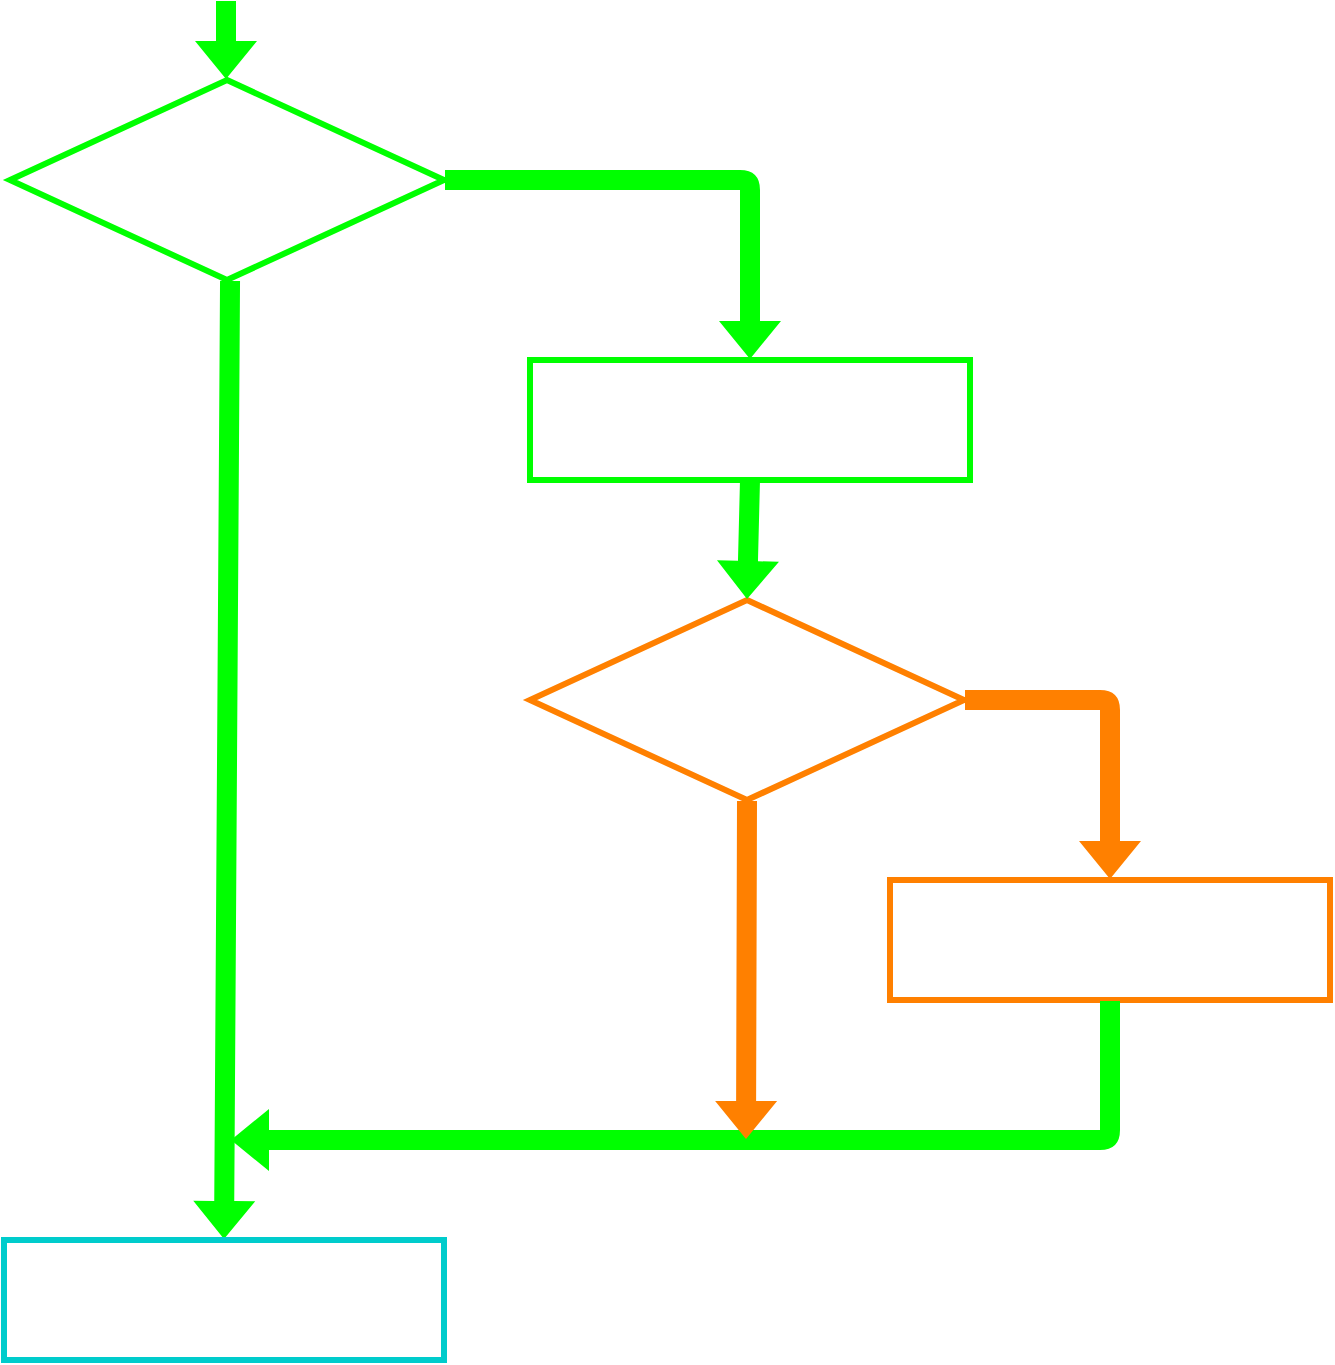 <mxfile>
    <diagram id="iNNgSTABh2piS-JZbBgS" name="Page-1">
        <mxGraphModel dx="1074" dy="1684" grid="1" gridSize="10" guides="1" tooltips="1" connect="1" arrows="1" fold="1" page="1" pageScale="1" pageWidth="850" pageHeight="1100" math="0" shadow="0">
            <root>
                <mxCell id="0"/>
                <mxCell id="1" parent="0"/>
                <mxCell id="E9FbgwzLRnBevjS57QS3-161" value="" style="rounded=0;whiteSpace=wrap;html=1;fillColor=none;strokeWidth=3;strokeColor=#FF8000;" vertex="1" parent="1">
                    <mxGeometry x="510" y="430" width="220" height="60" as="geometry"/>
                </mxCell>
                <mxCell id="109" value="" style="rhombus;whiteSpace=wrap;html=1;strokeColor=#00FF00;strokeWidth=3;fillColor=none;" parent="1" vertex="1">
                    <mxGeometry x="70" y="30" width="217" height="100" as="geometry"/>
                </mxCell>
                <mxCell id="120" value="" style="shape=flexArrow;endArrow=classic;html=1;strokeWidth=1;fillColor=#00FF00;strokeColor=none;exitX=0.507;exitY=1;exitDx=0;exitDy=0;exitPerimeter=0;entryX=0.5;entryY=0;entryDx=0;entryDy=0;" parent="1" source="109" target="139" edge="1">
                    <mxGeometry width="50" height="50" relative="1" as="geometry">
                        <mxPoint x="330" y="140" as="sourcePoint"/>
                        <mxPoint x="180" y="480" as="targetPoint"/>
                    </mxGeometry>
                </mxCell>
                <mxCell id="134" value="No" style="text;html=1;align=center;verticalAlign=middle;resizable=0;points=[];autosize=1;strokeColor=none;fillColor=none;fontFamily=Times New Roman;fontSize=30;fontColor=#FFFFFF;" parent="1" vertex="1">
                    <mxGeometry x="375" y="440" width="50" height="40" as="geometry"/>
                </mxCell>
                <mxCell id="137" value="" style="rounded=0;whiteSpace=wrap;html=1;fillColor=none;strokeWidth=3;strokeColor=#00FF00;" vertex="1" parent="1">
                    <mxGeometry x="330" y="170" width="220" height="60" as="geometry"/>
                </mxCell>
                <mxCell id="139" value="" style="rounded=0;whiteSpace=wrap;html=1;fillColor=none;strokeWidth=3;strokeColor=#00CCCC;" vertex="1" parent="1">
                    <mxGeometry x="67" y="610" width="220" height="60" as="geometry"/>
                </mxCell>
                <mxCell id="143" value="" style="shape=flexArrow;endArrow=classic;html=1;strokeWidth=1;fillColor=#00FF00;strokeColor=none;exitX=1;exitY=0.5;exitDx=0;exitDy=0;entryX=0.5;entryY=0;entryDx=0;entryDy=0;" edge="1" parent="1" source="109" target="137">
                    <mxGeometry width="50" height="50" relative="1" as="geometry">
                        <mxPoint x="471.519" y="80" as="sourcePoint"/>
                        <mxPoint x="287" y="210" as="targetPoint"/>
                        <Array as="points">
                            <mxPoint x="440" y="80"/>
                        </Array>
                    </mxGeometry>
                </mxCell>
                <mxCell id="153" value="Yes" style="text;html=1;align=center;verticalAlign=middle;resizable=0;points=[];autosize=1;strokeColor=none;fillColor=none;fontFamily=Times New Roman;fontSize=30;fontColor=#FFFFFF;" vertex="1" parent="1">
                    <mxGeometry x="330" y="35" width="60" height="40" as="geometry"/>
                </mxCell>
                <mxCell id="156" value="&lt;font style=&quot;font-size: 20px&quot;&gt;print('Less than 100')&lt;/font&gt;" style="text;html=1;align=center;verticalAlign=middle;resizable=0;points=[];autosize=1;strokeColor=none;fillColor=none;fontFamily=Times New Roman;fontSize=30;fontColor=#FFFFFF;" vertex="1" parent="1">
                    <mxGeometry x="525" y="436" width="180" height="40" as="geometry"/>
                </mxCell>
                <mxCell id="159" value="" style="shape=flexArrow;endArrow=classic;html=1;strokeWidth=1;fillColor=#00FF00;strokeColor=none;" edge="1" parent="1">
                    <mxGeometry width="50" height="50" relative="1" as="geometry">
                        <mxPoint x="178" y="-10" as="sourcePoint"/>
                        <mxPoint x="178" y="30" as="targetPoint"/>
                    </mxGeometry>
                </mxCell>
                <mxCell id="E9FbgwzLRnBevjS57QS3-160" value="" style="rhombus;whiteSpace=wrap;html=1;strokeColor=#FF8000;strokeWidth=3;fillColor=none;" vertex="1" parent="1">
                    <mxGeometry x="330" y="290" width="217" height="100" as="geometry"/>
                </mxCell>
                <mxCell id="E9FbgwzLRnBevjS57QS3-164" value="" style="shape=flexArrow;endArrow=classic;html=1;strokeWidth=1;fillColor=#00FF00;strokeColor=none;entryX=0.5;entryY=0;entryDx=0;entryDy=0;exitX=0.5;exitY=1;exitDx=0;exitDy=0;" edge="1" parent="1" source="137" target="E9FbgwzLRnBevjS57QS3-160">
                    <mxGeometry width="50" height="50" relative="1" as="geometry">
                        <mxPoint x="420" y="240" as="sourcePoint"/>
                        <mxPoint x="400" y="310" as="targetPoint"/>
                    </mxGeometry>
                </mxCell>
                <mxCell id="E9FbgwzLRnBevjS57QS3-165" value="" style="shape=flexArrow;endArrow=classic;html=1;strokeWidth=1;fillColor=#FF8000;strokeColor=none;entryX=0.5;entryY=0;entryDx=0;entryDy=0;exitX=1;exitY=0.5;exitDx=0;exitDy=0;" edge="1" parent="1" source="E9FbgwzLRnBevjS57QS3-160" target="E9FbgwzLRnBevjS57QS3-161">
                    <mxGeometry width="50" height="50" relative="1" as="geometry">
                        <mxPoint x="631.5" y="350" as="sourcePoint"/>
                        <mxPoint x="630" y="410" as="targetPoint"/>
                        <Array as="points">
                            <mxPoint x="620" y="340"/>
                        </Array>
                    </mxGeometry>
                </mxCell>
                <mxCell id="E9FbgwzLRnBevjS57QS3-166" value="" style="shape=flexArrow;endArrow=classic;html=1;strokeWidth=1;fillColor=#00FF00;strokeColor=none;exitX=0.5;exitY=1;exitDx=0;exitDy=0;" edge="1" parent="1" source="E9FbgwzLRnBevjS57QS3-161">
                    <mxGeometry width="50" height="50" relative="1" as="geometry">
                        <mxPoint x="615.75" y="520" as="sourcePoint"/>
                        <mxPoint x="180" y="560" as="targetPoint"/>
                        <Array as="points">
                            <mxPoint x="620" y="560"/>
                        </Array>
                    </mxGeometry>
                </mxCell>
                <mxCell id="E9FbgwzLRnBevjS57QS3-167" value="" style="shape=flexArrow;endArrow=classic;html=1;strokeWidth=1;fillColor=#FF8000;strokeColor=none;exitX=0.5;exitY=1;exitDx=0;exitDy=0;" edge="1" parent="1" source="E9FbgwzLRnBevjS57QS3-160">
                    <mxGeometry width="50" height="50" relative="1" as="geometry">
                        <mxPoint x="438" y="400" as="sourcePoint"/>
                        <mxPoint x="438" y="560" as="targetPoint"/>
                    </mxGeometry>
                </mxCell>
                <mxCell id="E9FbgwzLRnBevjS57QS3-169" value="&lt;font style=&quot;font-size: 20px&quot;&gt;print('More than one')&lt;/font&gt;" style="text;html=1;align=center;verticalAlign=middle;resizable=0;points=[];autosize=1;strokeColor=none;fillColor=none;fontFamily=Times New Roman;fontSize=30;fontColor=#FFFFFF;" vertex="1" parent="1">
                    <mxGeometry x="343.5" y="176" width="190" height="40" as="geometry"/>
                </mxCell>
                <mxCell id="E9FbgwzLRnBevjS57QS3-171" value="x &amp;gt; 1" style="text;html=1;align=center;verticalAlign=middle;resizable=0;points=[];autosize=1;strokeColor=none;fillColor=none;fontFamily=Times New Roman;fontSize=30;fontColor=#FFFFFF;" vertex="1" parent="1">
                    <mxGeometry x="138.5" y="60" width="80" height="40" as="geometry"/>
                </mxCell>
                <mxCell id="E9FbgwzLRnBevjS57QS3-172" value="Yes" style="text;html=1;align=center;verticalAlign=middle;resizable=0;points=[];autosize=1;strokeColor=none;fillColor=none;fontFamily=Times New Roman;fontSize=30;fontColor=#FFFFFF;" vertex="1" parent="1">
                    <mxGeometry x="557" y="292" width="60" height="40" as="geometry"/>
                </mxCell>
                <mxCell id="E9FbgwzLRnBevjS57QS3-175" value="No" style="text;html=1;align=center;verticalAlign=middle;resizable=0;points=[];autosize=1;strokeColor=none;fillColor=none;fontFamily=Times New Roman;fontSize=30;fontColor=#FFFFFF;" vertex="1" parent="1">
                    <mxGeometry x="120" y="270" width="50" height="40" as="geometry"/>
                </mxCell>
                <mxCell id="E9FbgwzLRnBevjS57QS3-176" value="&lt;font style=&quot;font-size: 20px&quot;&gt;print('Done')&lt;/font&gt;" style="text;html=1;align=center;verticalAlign=middle;resizable=0;points=[];autosize=1;strokeColor=none;fillColor=none;fontFamily=Times New Roman;fontSize=30;fontColor=#FFFFFF;" vertex="1" parent="1">
                    <mxGeometry x="118.5" y="620" width="120" height="40" as="geometry"/>
                </mxCell>
                <mxCell id="E9FbgwzLRnBevjS57QS3-178" value="x &amp;lt; 100" style="text;html=1;align=center;verticalAlign=middle;resizable=0;points=[];autosize=1;strokeColor=none;fillColor=none;fontFamily=Times New Roman;fontSize=30;fontColor=#FFFFFF;" vertex="1" parent="1">
                    <mxGeometry x="385" y="320" width="110" height="40" as="geometry"/>
                </mxCell>
            </root>
        </mxGraphModel>
    </diagram>
    <diagram id="8eoNyKoshfkxCORfIgp1" name="Page-2">
        <mxGraphModel dx="1074" dy="584" grid="1" gridSize="10" guides="1" tooltips="1" connect="1" arrows="1" fold="1" page="1" pageScale="1" pageWidth="850" pageHeight="1100" math="0" shadow="0">
            <root>
                <mxCell id="oQTdw22g0Nd3_3nNIVTz-0"/>
                <mxCell id="oQTdw22g0Nd3_3nNIVTz-1" parent="oQTdw22g0Nd3_3nNIVTz-0"/>
            </root>
        </mxGraphModel>
    </diagram>
    <diagram name="Page-1" id="Ymb4i0l-SBeKaf_CUZ6C">
        <mxGraphModel dx="1074" dy="584" grid="1" gridSize="10" guides="1" tooltips="1" connect="1" arrows="1" fold="1" page="1" pageScale="1" pageWidth="850" pageHeight="1100" math="0" shadow="0">
            <root>
                <mxCell id="0"/>
                <mxCell id="1" parent="0"/>
                <mxCell id="109" value="" style="rhombus;whiteSpace=wrap;html=1;strokeColor=#00CCCC;strokeWidth=3;fillColor=none;" parent="1" vertex="1">
                    <mxGeometry x="317" y="190" width="217" height="100" as="geometry"/>
                </mxCell>
                <mxCell id="110" value="" style="rounded=0;whiteSpace=wrap;html=1;fillColor=none;strokeWidth=3;strokeColor=#00CCCC;" parent="1" vertex="1">
                    <mxGeometry x="528" y="330" width="220" height="60" as="geometry"/>
                </mxCell>
                <mxCell id="113" value="" style="rounded=0;whiteSpace=wrap;html=1;fillColor=none;strokeWidth=3;strokeColor=#00CCCC;" parent="1" vertex="1">
                    <mxGeometry x="315" y="530" width="220" height="60" as="geometry"/>
                </mxCell>
                <mxCell id="118" value="" style="shape=flexArrow;endArrow=classic;html=1;strokeWidth=1;fillColor=#00CCCC;exitX=1;exitY=0.5;exitDx=0;exitDy=0;entryX=0.5;entryY=0;entryDx=0;entryDy=0;strokeColor=none;" parent="1" source="109" target="110" edge="1">
                    <mxGeometry width="50" height="50" relative="1" as="geometry">
                        <mxPoint x="550" y="240" as="sourcePoint"/>
                        <mxPoint x="600" y="190" as="targetPoint"/>
                        <Array as="points">
                            <mxPoint x="638" y="240"/>
                        </Array>
                    </mxGeometry>
                </mxCell>
                <mxCell id="119" value="" style="shape=flexArrow;endArrow=classic;html=1;strokeWidth=1;fillColor=#00CCCC;exitX=0.5;exitY=1;exitDx=0;exitDy=0;strokeColor=none;" parent="1" source="110" edge="1">
                    <mxGeometry width="50" height="50" relative="1" as="geometry">
                        <mxPoint x="570" y="480" as="sourcePoint"/>
                        <mxPoint x="430" y="460" as="targetPoint"/>
                        <Array as="points">
                            <mxPoint x="638" y="460"/>
                        </Array>
                    </mxGeometry>
                </mxCell>
                <mxCell id="120" value="" style="shape=flexArrow;endArrow=classic;html=1;strokeWidth=1;fillColor=#00CCCC;exitX=0.5;exitY=1;exitDx=0;exitDy=0;entryX=0.5;entryY=0;entryDx=0;entryDy=0;strokeColor=none;" parent="1" source="109" target="113" edge="1">
                    <mxGeometry width="50" height="50" relative="1" as="geometry">
                        <mxPoint x="425" y="330" as="sourcePoint"/>
                        <mxPoint x="425.5" y="510" as="targetPoint"/>
                    </mxGeometry>
                </mxCell>
                <mxCell id="126" value="x == 5?" style="text;html=1;align=center;verticalAlign=middle;resizable=0;points=[];autosize=1;strokeColor=none;fillColor=none;fontFamily=Times New Roman;fontSize=30;fontColor=#FFFFFF;" parent="1" vertex="1">
                    <mxGeometry x="370" y="220" width="110" height="40" as="geometry"/>
                </mxCell>
                <mxCell id="127" value="print('Is Equal')" style="text;html=1;align=center;verticalAlign=middle;resizable=0;points=[];autosize=1;strokeColor=none;fillColor=none;fontFamily=Times New Roman;fontSize=30;fontColor=#FFFFFF;" parent="1" vertex="1">
                    <mxGeometry x="538" y="340" width="200" height="40" as="geometry"/>
                </mxCell>
                <mxCell id="132" value="Yes" style="text;html=1;align=center;verticalAlign=middle;resizable=0;points=[];autosize=1;strokeColor=none;fillColor=none;fontFamily=Times New Roman;fontSize=30;fontColor=#FFFFFF;" parent="1" vertex="1">
                    <mxGeometry x="560" y="190" width="60" height="40" as="geometry"/>
                </mxCell>
                <mxCell id="134" value="No" style="text;html=1;align=center;verticalAlign=middle;resizable=0;points=[];autosize=1;strokeColor=none;fillColor=none;fontFamily=Times New Roman;fontSize=30;fontColor=#FFFFFF;" parent="1" vertex="1">
                    <mxGeometry x="355" y="360" width="50" height="40" as="geometry"/>
                </mxCell>
                <mxCell id="135" value="" style="shape=flexArrow;endArrow=classic;html=1;strokeWidth=1;fillColor=#00CCCC;entryX=0.5;entryY=0;entryDx=0;entryDy=0;strokeColor=none;" parent="1" edge="1">
                    <mxGeometry width="50" height="50" relative="1" as="geometry">
                        <mxPoint x="424" y="120" as="sourcePoint"/>
                        <mxPoint x="424" y="190" as="targetPoint"/>
                    </mxGeometry>
                </mxCell>
                <mxCell id="136" value="print('Not Equal')" style="text;html=1;align=center;verticalAlign=middle;resizable=0;points=[];autosize=1;strokeColor=none;fillColor=none;fontFamily=Times New Roman;fontSize=30;fontColor=#FFFFFF;" parent="1" vertex="1">
                    <mxGeometry x="310" y="540" width="230" height="40" as="geometry"/>
                </mxCell>
            </root>
        </mxGraphModel>
    </diagram>
    <diagram name="Page-2" id="LDEraWZ9eJd81t77nzdX">
        <mxGraphModel dx="1074" dy="584" grid="1" gridSize="10" guides="1" tooltips="1" connect="1" arrows="1" fold="1" page="1" pageScale="1" pageWidth="850" pageHeight="1100" math="0" shadow="0">
            <root>
                <mxCell id="oQTdw22g0Nd3_3nNIVTz-0"/>
                <mxCell id="oQTdw22g0Nd3_3nNIVTz-1" parent="oQTdw22g0Nd3_3nNIVTz-0"/>
            </root>
        </mxGraphModel>
    </diagram>
</mxfile>